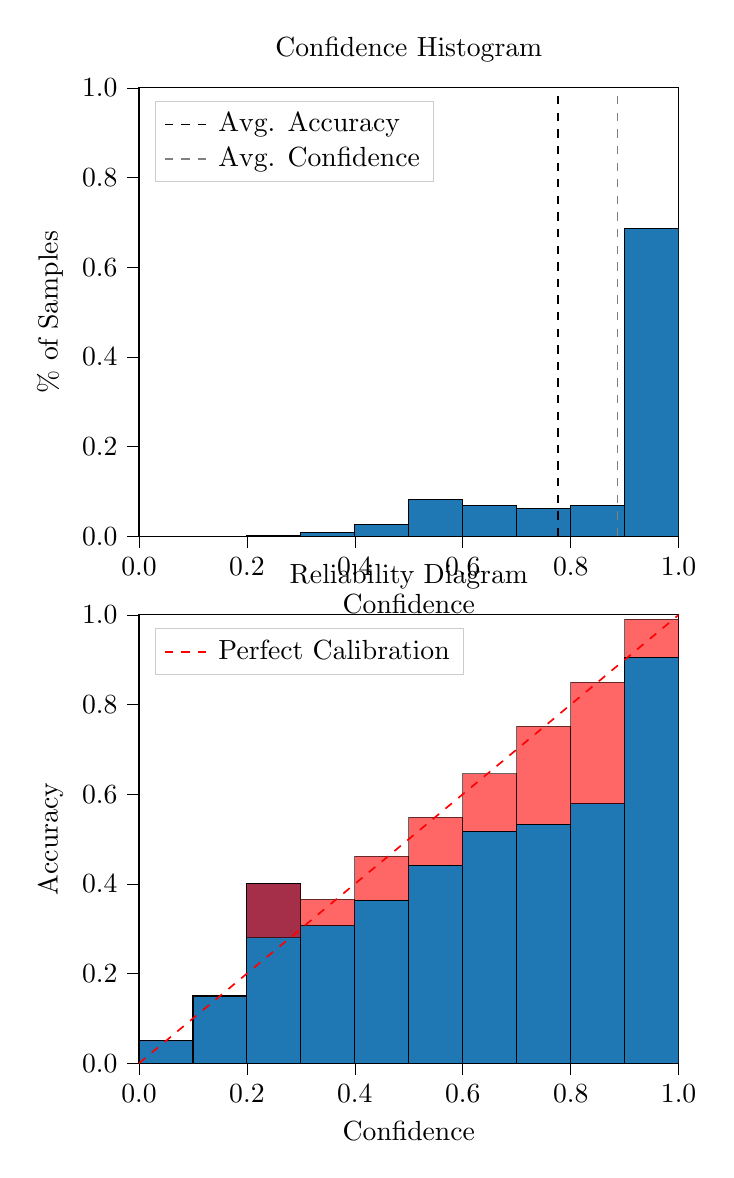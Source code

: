 % This file was created by tikzplotlib v0.9.8.
\begin{tikzpicture}

\definecolor{color0}{rgb}{0.122,0.467,0.706}

\begin{groupplot}[group style={group size=1 by 2}]
\nextgroupplot[
legend cell align={left},
legend style={
  fill opacity=0.8,
  draw opacity=1,
  text opacity=1,
  at={(0.03,0.97)},
  anchor=north west,
  draw=white!80!black
},
tick align=outside,
tick pos=left,
title={Confidence Histogram},
x grid style={white!69.02!black},
xlabel={Confidence},
xmin=0, xmax=1,
xtick style={color=black},
xtick={0,0.2,0.4,0.6,0.8,1},
xticklabels={0.0,0.2,0.4,0.6,0.8,1.0},
y grid style={white!69.02!black},
ylabel={\% of Samples},
ymin=0, ymax=1,
ytick style={color=black},
ytick={0,0.2,0.4,0.6,0.8,1},
yticklabels={0.0,0.2,0.4,0.6,0.8,1.0}
]
\draw[draw=black,fill=color0] (axis cs:-6.939e-18,0) rectangle (axis cs:0.1,0);
\draw[draw=black,fill=color0] (axis cs:0.1,0) rectangle (axis cs:0.2,0);
\draw[draw=black,fill=color0] (axis cs:0.2,0) rectangle (axis cs:0.3,0.001);
\draw[draw=black,fill=color0] (axis cs:0.3,0) rectangle (axis cs:0.4,0.008);
\draw[draw=black,fill=color0] (axis cs:0.4,0) rectangle (axis cs:0.5,0.026);
\draw[draw=black,fill=color0] (axis cs:0.5,0) rectangle (axis cs:0.6,0.081);
\draw[draw=black,fill=color0] (axis cs:0.6,0) rectangle (axis cs:0.7,0.069);
\draw[draw=black,fill=color0] (axis cs:0.7,0) rectangle (axis cs:0.8,0.061);
\draw[draw=black,fill=color0] (axis cs:0.8,0) rectangle (axis cs:0.9,0.068);
\draw[draw=black,fill=color0] (axis cs:0.9,0) rectangle (axis cs:1,0.686);
\addplot [semithick, black, dashed]
table {%
0.777 0
0.777 1
};
\addlegendentry{Avg. Accuracy}
\addplot [semithick, white!50.196!black, dashed]
table {%
0.887 0
0.887 1
};
\addlegendentry{Avg. Confidence}

\nextgroupplot[
legend cell align={left},
legend style={
  fill opacity=0.8,
  draw opacity=1,
  text opacity=1,
  at={(0.03,0.97)},
  anchor=north west,
  draw=white!80!black
},
tick align=outside,
tick pos=left,
title={Reliability Diagram},
x grid style={white!69.02!black},
xlabel={Confidence},
xmin=0, xmax=1,
xtick style={color=black},
xtick={0,0.2,0.4,0.6,0.8,1},
xticklabels={0.0,0.2,0.4,0.6,0.8,1.0},
y grid style={white!69.02!black},
ylabel={Accuracy},
ymin=0, ymax=1,
ytick style={color=black},
ytick={0,0.2,0.4,0.6,0.8,1},
yticklabels={0.0,0.2,0.4,0.6,0.8,1.0}
]
\draw[draw=black,fill=color0] (axis cs:-6.939e-18,0) rectangle (axis cs:0.1,0.05);
\draw[draw=black,fill=color0] (axis cs:0.1,0) rectangle (axis cs:0.2,0.15);
\draw[draw=black,fill=color0] (axis cs:0.2,0) rectangle (axis cs:0.3,0.4);
\draw[draw=black,fill=color0] (axis cs:0.3,0) rectangle (axis cs:0.4,0.307);
\draw[draw=black,fill=color0] (axis cs:0.4,0) rectangle (axis cs:0.5,0.364);
\draw[draw=black,fill=color0] (axis cs:0.5,0) rectangle (axis cs:0.6,0.442);
\draw[draw=black,fill=color0] (axis cs:0.6,0) rectangle (axis cs:0.7,0.517);
\draw[draw=black,fill=color0] (axis cs:0.7,0) rectangle (axis cs:0.8,0.533);
\draw[draw=black,fill=color0] (axis cs:0.8,0) rectangle (axis cs:0.9,0.579);
\draw[draw=black,fill=color0] (axis cs:0.9,0) rectangle (axis cs:1,0.906);
\draw[draw=black,fill=red,opacity=0.6] (axis cs:-6.939e-18,0.05) rectangle (axis cs:0.1,0.05);
\draw[draw=black,fill=red,opacity=0.6] (axis cs:0.1,0.15) rectangle (axis cs:0.2,0.15);
\draw[draw=black,fill=red,opacity=0.6] (axis cs:0.2,0.4) rectangle (axis cs:0.3,0.28);
\draw[draw=black,fill=red,opacity=0.6] (axis cs:0.3,0.307) rectangle (axis cs:0.4,0.366);
\draw[draw=black,fill=red,opacity=0.6] (axis cs:0.4,0.364) rectangle (axis cs:0.5,0.462);
\draw[draw=black,fill=red,opacity=0.6] (axis cs:0.5,0.442) rectangle (axis cs:0.6,0.549);
\draw[draw=black,fill=red,opacity=0.6] (axis cs:0.6,0.517) rectangle (axis cs:0.7,0.646);
\draw[draw=black,fill=red,opacity=0.6] (axis cs:0.7,0.533) rectangle (axis cs:0.8,0.752);
\draw[draw=black,fill=red,opacity=0.6] (axis cs:0.8,0.579) rectangle (axis cs:0.9,0.85);
\draw[draw=black,fill=red,opacity=0.6] (axis cs:0.9,0.906) rectangle (axis cs:1,0.99);
\addplot [semithick, red, dashed]
table {%
0 0
1 1
};
\addlegendentry{Perfect Calibration}
\end{groupplot}

\end{tikzpicture}
